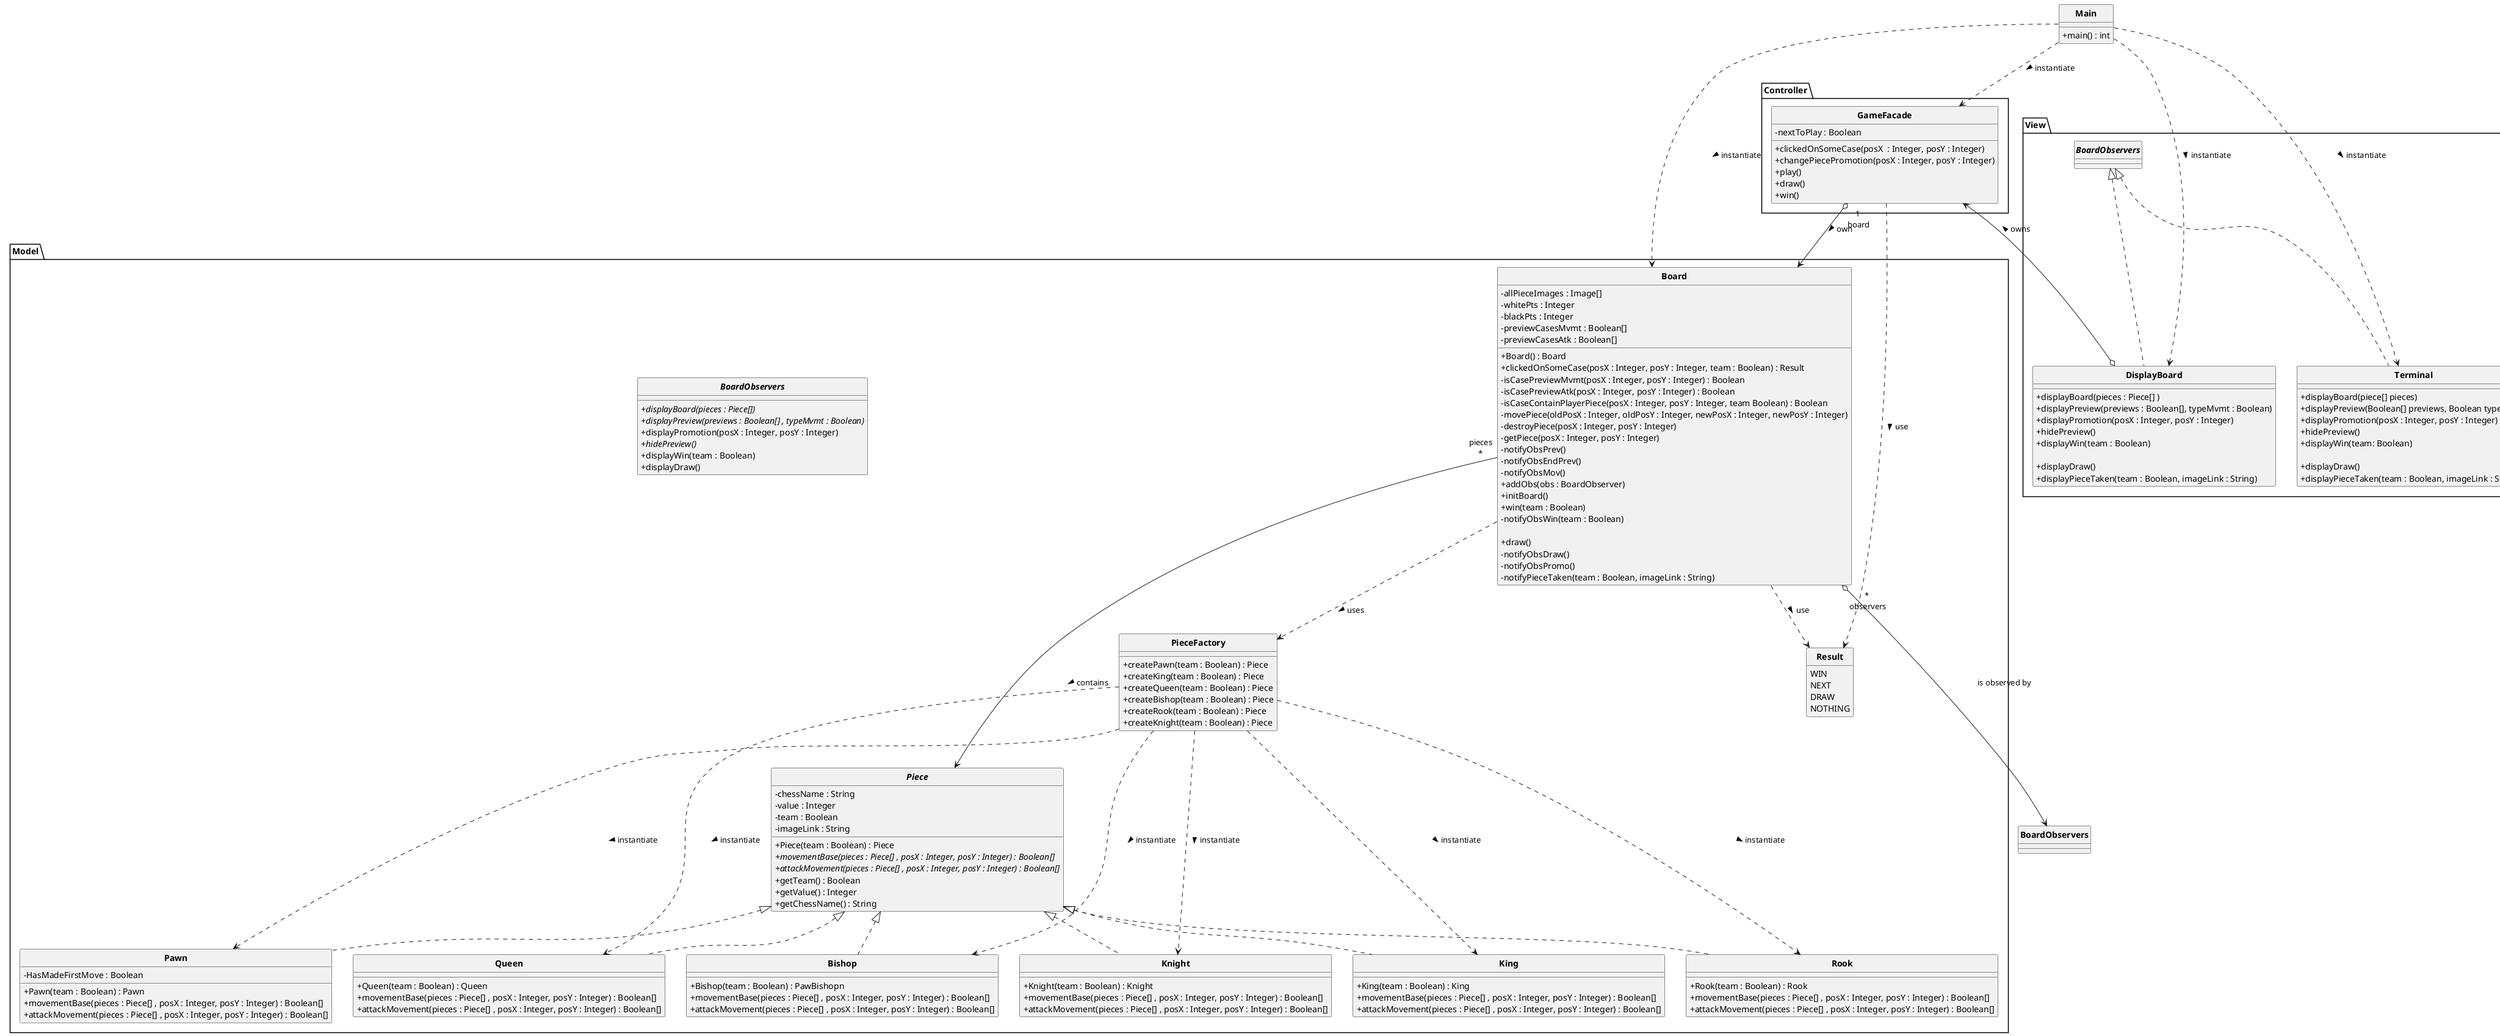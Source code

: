     @startuml


'a faire, trouver comment faire le "enroque"

    skinparam style strictuml
    skinparam classAttributeIconSize 0
    skinparam classFontStyle Bold
    hide enum methods

    class Main{
        + main() : int
    }

    package Controller{
        class GameFacade{
            - nextToPlay : Boolean
            + clickedOnSomeCase(posX  : Integer, posY : Integer)
            + changePiecePromotion(posX : Integer, posY : Integer)
            + play()
            + draw()
            + win()
        }
    }


    package Model{
        class PieceFactory{
            + createPawn(team : Boolean) : Piece
            + createKing(team : Boolean) : Piece
            + createQueen(team : Boolean) : Piece
            + createBishop(team : Boolean) : Piece
            + createRook(team : Boolean) : Piece
            + createKnight(team : Boolean) : Piece
        }
        

        class Board{
            - allPieceImages : Image[] 
            - whitePts : Integer
            - blackPts : Integer
            - previewCasesMvmt : Boolean[] 
            - previewCasesAtk : Boolean[] 

            + Board() : Board
            + clickedOnSomeCase(posX : Integer, posY : Integer, team : Boolean) : Result
            - isCasePreviewMvmt(posX : Integer, posY : Integer) : Boolean
            - isCasePreviewAtk(posX : Integer, posY : Integer) : Boolean
            - isCaseContainPlayerPiece(posX : Integer, posY : Integer, team Boolean) : Boolean
            - movePiece(oldPosX : Integer, oldPosY : Integer, newPosX : Integer, newPosY : Integer)
            - destroyPiece(posX : Integer, posY : Integer)
            - getPiece(posX : Integer, posY : Integer)
            - notifyObsPrev()
            - notifyObsEndPrev()
            - notifyObsMov()
            + addObs(obs : BoardObserver)
            + initBoard()
            + win(team : Boolean)
            - notifyObsWin(team : Boolean)

            + draw()
            - notifyObsDraw()
            - notifyObsPromo()
            - notifyPieceTaken(team : Boolean, imageLink : String)
        }

        
        
        abstract class Piece{
            - chessName : String
            - value : Integer
            - team : Boolean
            - imageLink : String

            + Piece(team : Boolean) : Piece 
            + movementBase(pieces : Piece[] , posX : Integer, posY : Integer) : Boolean[] {abstract}
            + attackMovement(pieces : Piece[] , posX : Integer, posY : Integer) : Boolean[] {abstract}
            + getTeam() : Boolean
            + getValue() : Integer
            + getChessName() : String
        }

        class Pawn implements Piece{
            + Pawn(team : Boolean) : Pawn 
            + movementBase(pieces : Piece[] , posX : Integer, posY : Integer) : Boolean[]
            + attackMovement(pieces : Piece[] , posX : Integer, posY : Integer) : Boolean[]
            -HasMadeFirstMove : Boolean
        }

        class King implements Piece{
            + King(team : Boolean) : King 
            + movementBase(pieces : Piece[] , posX : Integer, posY : Integer) : Boolean[]
            + attackMovement(pieces : Piece[] , posX : Integer, posY : Integer) : Boolean[]
        }

        class Queen implements Piece{
            + Queen(team : Boolean) : Queen 
            + movementBase(pieces : Piece[] , posX : Integer, posY : Integer) : Boolean[]
            + attackMovement(pieces : Piece[] , posX : Integer, posY : Integer) : Boolean[]
        }

        class Bishop implements Piece{
            + Bishop(team : Boolean) : PawBishopn 
            + movementBase(pieces : Piece[] , posX : Integer, posY : Integer) : Boolean[]
            + attackMovement(pieces : Piece[] , posX : Integer, posY : Integer) : Boolean[]
        }

        class Rook implements Piece{
            + Rook(team : Boolean) : Rook 
            + movementBase(pieces : Piece[] , posX : Integer, posY : Integer) : Boolean[]
            + attackMovement(pieces : Piece[] , posX : Integer, posY : Integer) : Boolean[]
        }

        class Knight implements Piece{
            + Knight(team : Boolean) : Knight 
            + movementBase(pieces : Piece[] , posX : Integer, posY : Integer) : Boolean[]
            + attackMovement(pieces : Piece[] , posX : Integer, posY : Integer) : Boolean[]
        }

        interface BoardObservers{
            + displayBoard(pieces : Piece[]) {abstract}
            + displayPreview(previews : Boolean[] , typeMvmt : Boolean) {abstract}
            + displayPromotion(posX : Integer, posY : Integer)
            + hidePreview() {abstract}
            + displayWin(team : Boolean)
            + displayDraw()
            
        }

        Enum Result{
            WIN
            NEXT
            DRAW
            NOTHING
        }
    }

    package View{
        'two observers
        'this one is displaying everything with swing
         class DisplayBoard implements BoardObservers{
            + displayBoard(pieces : Piece[] )
            + displayPreview(previews : Boolean[], typeMvmt : Boolean)
            + displayPromotion(posX : Integer, posY : Integer)
            + hidePreview()
            + displayWin(team : Boolean)

            + displayDraw()
            + displayPieceTaken(team : Boolean, imageLink : String)
        }

        class Terminal implements BoardObservers{
            + displayBoard(piece[] pieces)
            + displayPreview(Boolean[] previews, Boolean typeMvmt)
            + displayPromotion(posX : Integer, posY : Integer)
            + hidePreview()
            + displayWin(team: Boolean)

            + displayDraw()
            + displayPieceTaken(team : Boolean, imageLink : String)
        }
    }

    GameFacade "1\n board" o-> Board : "own >"
    GameFacade ..> Result : "use >"
    


    Board "pieces\n*" -> Piece : "contains >"

    Board ..> PieceFactory : "uses >"
    Board "*\n observers" o---> BoardObservers : "is observed by"
    Board ..> Result : "use >"
    
    PieceFactory ..d.> Pawn : "instantiate >"
    PieceFactory ..d.> King : "instantiate >"
    PieceFactory ..d.> Queen : "instantiate >"
    PieceFactory ..d.> Bishop : "instantiate >"
    PieceFactory ..d.> Rook : "instantiate >"
    PieceFactory ..d.> Knight : "instantiate >"


    Main .d.> GameFacade : "instantiate >"
    Main .d.> DisplayBoard : "instantiate >"
    Main -.d.> Terminal : "instantiate >"
    Main -.d.> Board : "instantiate >"

    DisplayBoard o-u-> GameFacade : "owns >"

    @enduml